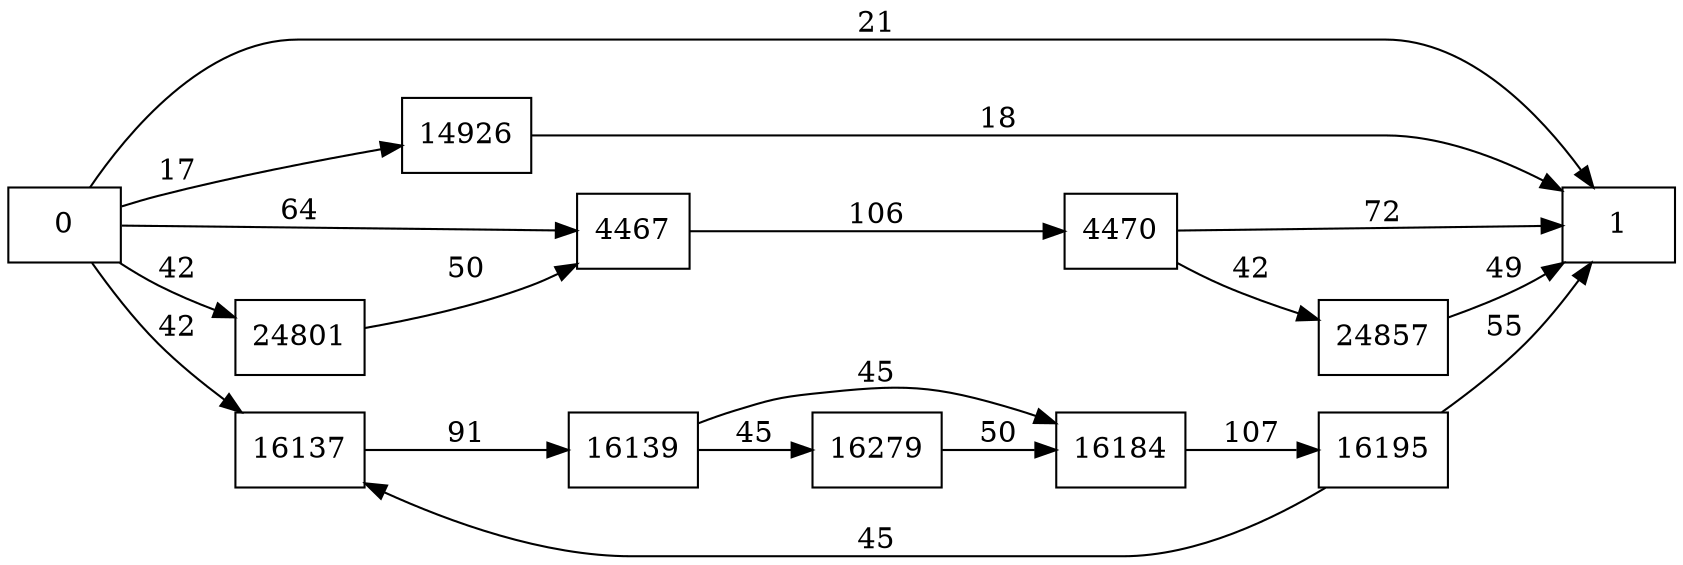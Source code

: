 digraph {
	graph [rankdir=LR]
	node [shape=rectangle]
	4467 -> 4470 [label=106]
	4470 -> 1 [label=72]
	4470 -> 24857 [label=42]
	14926 -> 1 [label=18]
	16137 -> 16139 [label=91]
	16139 -> 16184 [label=45]
	16139 -> 16279 [label=45]
	16184 -> 16195 [label=107]
	16195 -> 16137 [label=45]
	16195 -> 1 [label=55]
	16279 -> 16184 [label=50]
	24801 -> 4467 [label=50]
	24857 -> 1 [label=49]
	0 -> 4467 [label=64]
	0 -> 1 [label=21]
	0 -> 14926 [label=17]
	0 -> 16137 [label=42]
	0 -> 24801 [label=42]
}
